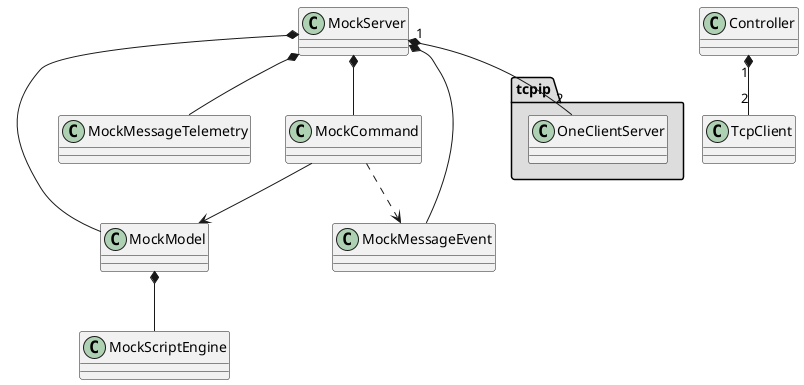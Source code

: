 @startuml
package "tcpip" #DDDDDD {
  class OneClientServer
}

MockServer "1" *-- "2" OneClientServer
MockServer *-- MockModel
MockServer *-- MockMessageTelemetry
MockServer *-- MockMessageEvent
MockServer *-- MockCommand

MockCommand ..> MockMessageEvent
MockCommand --> MockModel

MockModel *-- MockScriptEngine

Controller "1" *-- "2" TcpClient
@enduml
